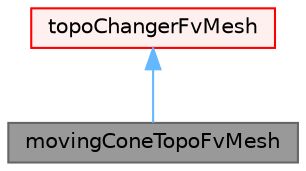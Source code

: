 digraph "movingConeTopoFvMesh"
{
 // LATEX_PDF_SIZE
  bgcolor="transparent";
  edge [fontname=Helvetica,fontsize=10,labelfontname=Helvetica,labelfontsize=10];
  node [fontname=Helvetica,fontsize=10,shape=box,height=0.2,width=0.4];
  Node1 [id="Node000001",label="movingConeTopoFvMesh",height=0.2,width=0.4,color="gray40", fillcolor="grey60", style="filled", fontcolor="black",tooltip="Sample topoChangerFvMesh that moves an object in x direction and introduces/removes layers."];
  Node2 -> Node1 [id="edge1_Node000001_Node000002",dir="back",color="steelblue1",style="solid",tooltip=" "];
  Node2 [id="Node000002",label="topoChangerFvMesh",height=0.2,width=0.4,color="red", fillcolor="#FFF0F0", style="filled",URL="$classFoam_1_1topoChangerFvMesh.html",tooltip="Abstract base class for a topology changing fvMesh."];
}

